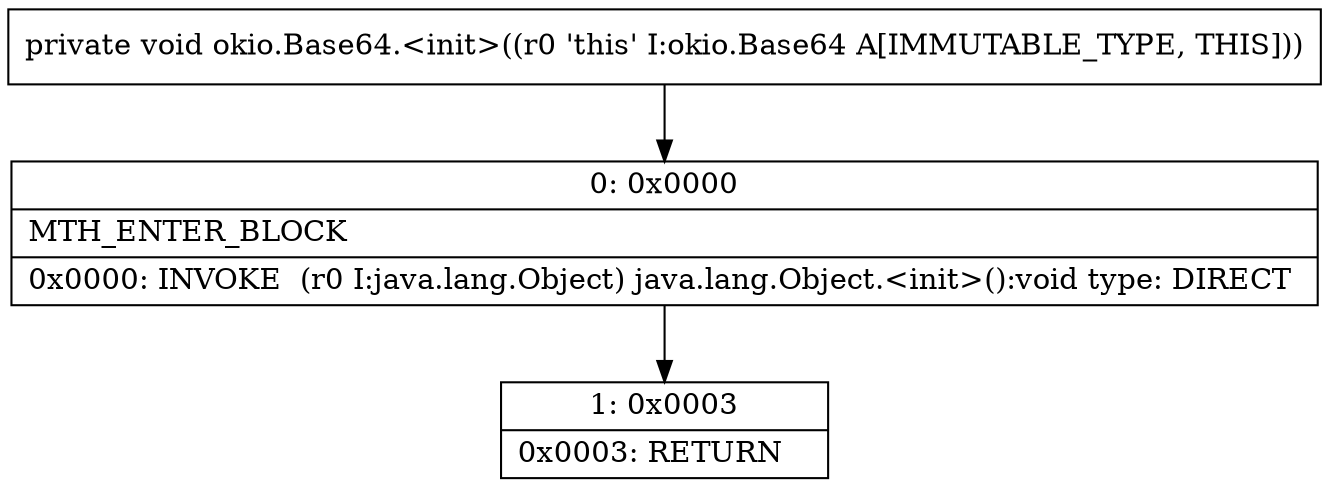 digraph "CFG forokio.Base64.\<init\>()V" {
Node_0 [shape=record,label="{0\:\ 0x0000|MTH_ENTER_BLOCK\l|0x0000: INVOKE  (r0 I:java.lang.Object) java.lang.Object.\<init\>():void type: DIRECT \l}"];
Node_1 [shape=record,label="{1\:\ 0x0003|0x0003: RETURN   \l}"];
MethodNode[shape=record,label="{private void okio.Base64.\<init\>((r0 'this' I:okio.Base64 A[IMMUTABLE_TYPE, THIS])) }"];
MethodNode -> Node_0;
Node_0 -> Node_1;
}

